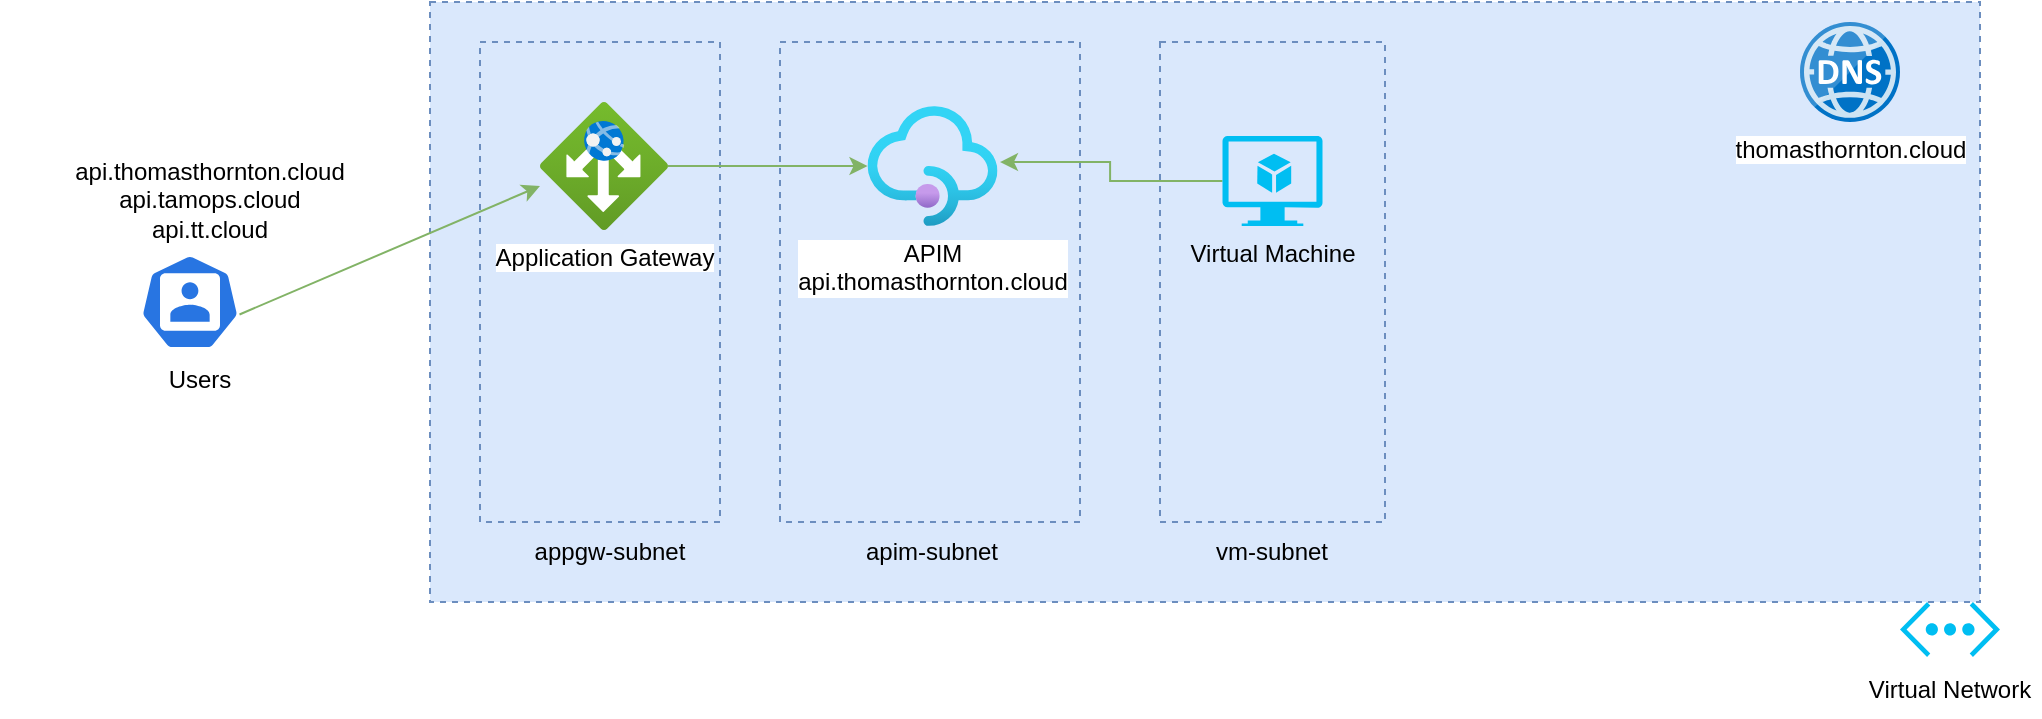<mxfile version="15.9.6" type="device" pages="2"><diagram id="u7-b3I6iT8L_hFUoAvtb" name="Page-1"><mxGraphModel dx="2247" dy="695" grid="1" gridSize="10" guides="1" tooltips="1" connect="1" arrows="1" fold="1" page="1" pageScale="1" pageWidth="827" pageHeight="1169" math="0" shadow="0"><root><mxCell id="0"/><mxCell id="1" parent="0"/><mxCell id="ZiEnvnCETBZZ9c9Qz9ut-4" value="" style="rounded=0;whiteSpace=wrap;html=1;dashed=1;fillColor=#dae8fc;strokeColor=#6c8ebf;" vertex="1" parent="1"><mxGeometry x="135" y="170" width="775" height="300" as="geometry"/></mxCell><mxCell id="ZiEnvnCETBZZ9c9Qz9ut-12" value="" style="rounded=0;whiteSpace=wrap;html=1;dashed=1;fillColor=#dae8fc;strokeColor=#6c8ebf;" vertex="1" parent="1"><mxGeometry x="310" y="190" width="150" height="240" as="geometry"/></mxCell><mxCell id="ZiEnvnCETBZZ9c9Qz9ut-1" value="" style="sketch=0;html=1;dashed=0;whitespace=wrap;fillColor=#2875E2;strokeColor=#ffffff;points=[[0.005,0.63,0],[0.1,0.2,0],[0.9,0.2,0],[0.5,0,0],[0.995,0.63,0],[0.72,0.99,0],[0.5,1,0],[0.28,0.99,0]];shape=mxgraph.kubernetes.icon;prIcon=user" vertex="1" parent="1"><mxGeometry x="-10" y="296" width="50" height="48" as="geometry"/></mxCell><mxCell id="ZiEnvnCETBZZ9c9Qz9ut-2" value="Users" style="text;html=1;strokeColor=none;fillColor=none;align=center;verticalAlign=middle;whiteSpace=wrap;rounded=0;" vertex="1" parent="1"><mxGeometry x="-10" y="344" width="60" height="30" as="geometry"/></mxCell><mxCell id="ZiEnvnCETBZZ9c9Qz9ut-3" value="" style="verticalLabelPosition=bottom;html=1;verticalAlign=top;align=center;strokeColor=none;fillColor=#00BEF2;shape=mxgraph.azure.virtual_network;pointerEvents=1;" vertex="1" parent="1"><mxGeometry x="870" y="470" width="50" height="27.5" as="geometry"/></mxCell><mxCell id="ZiEnvnCETBZZ9c9Qz9ut-5" value="Virtual Network" style="text;html=1;strokeColor=none;fillColor=none;align=center;verticalAlign=middle;whiteSpace=wrap;rounded=0;dashed=1;" vertex="1" parent="1"><mxGeometry x="850" y="500" width="90" height="27.5" as="geometry"/></mxCell><mxCell id="ZiEnvnCETBZZ9c9Qz9ut-7" value="" style="rounded=0;whiteSpace=wrap;html=1;dashed=1;fillColor=#dae8fc;strokeColor=#6c8ebf;" vertex="1" parent="1"><mxGeometry x="160" y="190" width="120" height="240" as="geometry"/></mxCell><mxCell id="ZiEnvnCETBZZ9c9Qz9ut-8" value="appgw-subnet" style="text;html=1;strokeColor=none;fillColor=none;align=center;verticalAlign=middle;whiteSpace=wrap;rounded=0;dashed=1;" vertex="1" parent="1"><mxGeometry x="180" y="430" width="90" height="30" as="geometry"/></mxCell><mxCell id="ZiEnvnCETBZZ9c9Qz9ut-19" style="edgeStyle=orthogonalEdgeStyle;rounded=0;orthogonalLoop=1;jettySize=auto;html=1;fillColor=#d5e8d4;strokeColor=#82b366;" edge="1" parent="1" source="ZiEnvnCETBZZ9c9Qz9ut-9" target="ZiEnvnCETBZZ9c9Qz9ut-11"><mxGeometry relative="1" as="geometry"/></mxCell><mxCell id="ZiEnvnCETBZZ9c9Qz9ut-9" value="Application Gateway" style="aspect=fixed;html=1;points=[];align=center;image;fontSize=12;image=img/lib/azure2/networking/Application_Gateways.svg;dashed=1;" vertex="1" parent="1"><mxGeometry x="190" y="220" width="64" height="64" as="geometry"/></mxCell><mxCell id="ZiEnvnCETBZZ9c9Qz9ut-10" value="api.thomasthornton.cloud&lt;br&gt;api.tamops.cloud&lt;br&gt;api.tt.cloud" style="text;html=1;strokeColor=none;fillColor=none;align=center;verticalAlign=middle;whiteSpace=wrap;rounded=0;dashed=1;" vertex="1" parent="1"><mxGeometry x="-80" y="254" width="210" height="30" as="geometry"/></mxCell><mxCell id="ZiEnvnCETBZZ9c9Qz9ut-11" value="APIM&lt;br&gt;api.thomasthornton.cloud" style="aspect=fixed;html=1;points=[];align=center;image;fontSize=12;image=img/lib/azure2/app_services/API_Management_Services.svg;dashed=1;" vertex="1" parent="1"><mxGeometry x="353.75" y="222" width="65" height="60" as="geometry"/></mxCell><mxCell id="ZiEnvnCETBZZ9c9Qz9ut-14" value="apim-subnet" style="text;html=1;strokeColor=none;fillColor=none;align=center;verticalAlign=middle;whiteSpace=wrap;rounded=0;dashed=1;" vertex="1" parent="1"><mxGeometry x="341.25" y="430" width="90" height="30" as="geometry"/></mxCell><mxCell id="ZiEnvnCETBZZ9c9Qz9ut-15" value="thomasthornton.cloud" style="sketch=0;aspect=fixed;html=1;points=[];align=center;image;fontSize=12;image=img/lib/mscae/DNS.svg;dashed=1;" vertex="1" parent="1"><mxGeometry x="820" y="180" width="50" height="50" as="geometry"/></mxCell><mxCell id="ZiEnvnCETBZZ9c9Qz9ut-16" value="" style="endArrow=classic;html=1;rounded=0;exitX=0.995;exitY=0.63;exitDx=0;exitDy=0;exitPerimeter=0;entryX=0;entryY=0.656;entryDx=0;entryDy=0;entryPerimeter=0;fillColor=#d5e8d4;strokeColor=#82b366;" edge="1" parent="1" source="ZiEnvnCETBZZ9c9Qz9ut-1" target="ZiEnvnCETBZZ9c9Qz9ut-9"><mxGeometry width="50" height="50" relative="1" as="geometry"><mxPoint x="390" y="370" as="sourcePoint"/><mxPoint x="440" y="320" as="targetPoint"/></mxGeometry></mxCell><mxCell id="ZiEnvnCETBZZ9c9Qz9ut-20" value="" style="rounded=0;whiteSpace=wrap;html=1;dashed=1;fillColor=#dae8fc;strokeColor=#6c8ebf;" vertex="1" parent="1"><mxGeometry x="500" y="190" width="112.5" height="240" as="geometry"/></mxCell><mxCell id="ZiEnvnCETBZZ9c9Qz9ut-22" value="vm-subnet" style="text;html=1;strokeColor=none;fillColor=none;align=center;verticalAlign=middle;whiteSpace=wrap;rounded=0;dashed=1;" vertex="1" parent="1"><mxGeometry x="511.25" y="430" width="90" height="30" as="geometry"/></mxCell><mxCell id="ZiEnvnCETBZZ9c9Qz9ut-24" style="edgeStyle=orthogonalEdgeStyle;rounded=0;orthogonalLoop=1;jettySize=auto;html=1;entryX=1.019;entryY=0.467;entryDx=0;entryDy=0;entryPerimeter=0;fillColor=#d5e8d4;strokeColor=#82b366;" edge="1" parent="1" source="ZiEnvnCETBZZ9c9Qz9ut-23" target="ZiEnvnCETBZZ9c9Qz9ut-11"><mxGeometry relative="1" as="geometry"/></mxCell><mxCell id="ZiEnvnCETBZZ9c9Qz9ut-23" value="Virtual Machine" style="verticalLabelPosition=bottom;html=1;verticalAlign=top;align=center;strokeColor=none;fillColor=#00BEF2;shape=mxgraph.azure.virtual_machine_feature;pointerEvents=1;dashed=1;" vertex="1" parent="1"><mxGeometry x="531.25" y="237" width="50" height="45" as="geometry"/></mxCell></root></mxGraphModel></diagram><diagram name="Copy of Page-1" id="MDzQBTgpgivDV6057v-a"><mxGraphModel dx="2247" dy="695" grid="1" gridSize="10" guides="1" tooltips="1" connect="1" arrows="1" fold="1" page="1" pageScale="1" pageWidth="827" pageHeight="1169" math="0" shadow="0"><root><mxCell id="eod82zgZI2CwH0lw1s5v-0"/><mxCell id="eod82zgZI2CwH0lw1s5v-1" parent="eod82zgZI2CwH0lw1s5v-0"/><mxCell id="eod82zgZI2CwH0lw1s5v-2" value="" style="rounded=0;whiteSpace=wrap;html=1;dashed=1;fillColor=#dae8fc;strokeColor=#6c8ebf;" vertex="1" parent="eod82zgZI2CwH0lw1s5v-1"><mxGeometry x="135" y="170" width="775" height="300" as="geometry"/></mxCell><mxCell id="eod82zgZI2CwH0lw1s5v-3" value="" style="rounded=0;whiteSpace=wrap;html=1;dashed=1;fillColor=#dae8fc;strokeColor=#6c8ebf;" vertex="1" parent="eod82zgZI2CwH0lw1s5v-1"><mxGeometry x="310" y="190" width="150" height="240" as="geometry"/></mxCell><mxCell id="eod82zgZI2CwH0lw1s5v-4" value="" style="sketch=0;html=1;dashed=0;whitespace=wrap;fillColor=#2875E2;strokeColor=#ffffff;points=[[0.005,0.63,0],[0.1,0.2,0],[0.9,0.2,0],[0.5,0,0],[0.995,0.63,0],[0.72,0.99,0],[0.5,1,0],[0.28,0.99,0]];shape=mxgraph.kubernetes.icon;prIcon=user" vertex="1" parent="eod82zgZI2CwH0lw1s5v-1"><mxGeometry x="-10" y="296" width="50" height="48" as="geometry"/></mxCell><mxCell id="eod82zgZI2CwH0lw1s5v-5" value="Users" style="text;html=1;strokeColor=none;fillColor=none;align=center;verticalAlign=middle;whiteSpace=wrap;rounded=0;" vertex="1" parent="eod82zgZI2CwH0lw1s5v-1"><mxGeometry x="-10" y="344" width="60" height="30" as="geometry"/></mxCell><mxCell id="eod82zgZI2CwH0lw1s5v-6" value="" style="verticalLabelPosition=bottom;html=1;verticalAlign=top;align=center;strokeColor=none;fillColor=#00BEF2;shape=mxgraph.azure.virtual_network;pointerEvents=1;" vertex="1" parent="eod82zgZI2CwH0lw1s5v-1"><mxGeometry x="870" y="470" width="50" height="27.5" as="geometry"/></mxCell><mxCell id="eod82zgZI2CwH0lw1s5v-7" value="Virtual Network" style="text;html=1;strokeColor=none;fillColor=none;align=center;verticalAlign=middle;whiteSpace=wrap;rounded=0;dashed=1;" vertex="1" parent="eod82zgZI2CwH0lw1s5v-1"><mxGeometry x="850" y="500" width="90" height="27.5" as="geometry"/></mxCell><mxCell id="eod82zgZI2CwH0lw1s5v-8" value="" style="rounded=0;whiteSpace=wrap;html=1;dashed=1;fillColor=#dae8fc;strokeColor=#6c8ebf;" vertex="1" parent="eod82zgZI2CwH0lw1s5v-1"><mxGeometry x="160" y="190" width="120" height="240" as="geometry"/></mxCell><mxCell id="eod82zgZI2CwH0lw1s5v-9" value="appgw-subnet" style="text;html=1;strokeColor=none;fillColor=none;align=center;verticalAlign=middle;whiteSpace=wrap;rounded=0;dashed=1;" vertex="1" parent="eod82zgZI2CwH0lw1s5v-1"><mxGeometry x="180" y="430" width="90" height="30" as="geometry"/></mxCell><mxCell id="eod82zgZI2CwH0lw1s5v-10" style="edgeStyle=orthogonalEdgeStyle;rounded=0;orthogonalLoop=1;jettySize=auto;html=1;fillColor=#d5e8d4;strokeColor=#82b366;" edge="1" parent="eod82zgZI2CwH0lw1s5v-1" source="eod82zgZI2CwH0lw1s5v-11" target="eod82zgZI2CwH0lw1s5v-13"><mxGeometry relative="1" as="geometry"/></mxCell><mxCell id="eod82zgZI2CwH0lw1s5v-11" value="Application Gateway" style="aspect=fixed;html=1;points=[];align=center;image;fontSize=12;image=img/lib/azure2/networking/Application_Gateways.svg;dashed=1;" vertex="1" parent="eod82zgZI2CwH0lw1s5v-1"><mxGeometry x="190" y="220" width="64" height="64" as="geometry"/></mxCell><mxCell id="eod82zgZI2CwH0lw1s5v-12" value="users-api.thomasthornton.cloud&lt;br&gt;admin-api.thomasthornton.cloud&lt;br&gt;api.thomasthornton.cloud" style="text;html=1;strokeColor=none;fillColor=none;align=center;verticalAlign=middle;whiteSpace=wrap;rounded=0;dashed=1;" vertex="1" parent="eod82zgZI2CwH0lw1s5v-1"><mxGeometry x="-80" y="254" width="210" height="30" as="geometry"/></mxCell><mxCell id="eod82zgZI2CwH0lw1s5v-13" value="APIM&lt;br&gt;api.thomasthornton.cloud" style="aspect=fixed;html=1;points=[];align=center;image;fontSize=12;image=img/lib/azure2/app_services/API_Management_Services.svg;dashed=1;" vertex="1" parent="eod82zgZI2CwH0lw1s5v-1"><mxGeometry x="353.75" y="222" width="65" height="60" as="geometry"/></mxCell><mxCell id="eod82zgZI2CwH0lw1s5v-14" value="apim-subnet" style="text;html=1;strokeColor=none;fillColor=none;align=center;verticalAlign=middle;whiteSpace=wrap;rounded=0;dashed=1;" vertex="1" parent="eod82zgZI2CwH0lw1s5v-1"><mxGeometry x="341.25" y="430" width="90" height="30" as="geometry"/></mxCell><mxCell id="eod82zgZI2CwH0lw1s5v-15" value="thomasthornton.cloud" style="sketch=0;aspect=fixed;html=1;points=[];align=center;image;fontSize=12;image=img/lib/mscae/DNS.svg;dashed=1;" vertex="1" parent="eod82zgZI2CwH0lw1s5v-1"><mxGeometry x="820" y="180" width="50" height="50" as="geometry"/></mxCell><mxCell id="eod82zgZI2CwH0lw1s5v-16" value="" style="endArrow=classic;html=1;rounded=0;exitX=0.995;exitY=0.63;exitDx=0;exitDy=0;exitPerimeter=0;entryX=0;entryY=0.656;entryDx=0;entryDy=0;entryPerimeter=0;fillColor=#d5e8d4;strokeColor=#82b366;" edge="1" parent="eod82zgZI2CwH0lw1s5v-1" source="eod82zgZI2CwH0lw1s5v-4" target="eod82zgZI2CwH0lw1s5v-11"><mxGeometry width="50" height="50" relative="1" as="geometry"><mxPoint x="390" y="370" as="sourcePoint"/><mxPoint x="440" y="320" as="targetPoint"/></mxGeometry></mxCell><mxCell id="eod82zgZI2CwH0lw1s5v-17" value="" style="rounded=0;whiteSpace=wrap;html=1;dashed=1;fillColor=#dae8fc;strokeColor=#6c8ebf;" vertex="1" parent="eod82zgZI2CwH0lw1s5v-1"><mxGeometry x="500" y="190" width="112.5" height="240" as="geometry"/></mxCell><mxCell id="eod82zgZI2CwH0lw1s5v-18" value="vm-subnet" style="text;html=1;strokeColor=none;fillColor=none;align=center;verticalAlign=middle;whiteSpace=wrap;rounded=0;dashed=1;" vertex="1" parent="eod82zgZI2CwH0lw1s5v-1"><mxGeometry x="511.25" y="430" width="90" height="30" as="geometry"/></mxCell><mxCell id="eod82zgZI2CwH0lw1s5v-19" style="edgeStyle=orthogonalEdgeStyle;rounded=0;orthogonalLoop=1;jettySize=auto;html=1;entryX=1.019;entryY=0.467;entryDx=0;entryDy=0;entryPerimeter=0;fillColor=#d5e8d4;strokeColor=#82b366;" edge="1" parent="eod82zgZI2CwH0lw1s5v-1" source="eod82zgZI2CwH0lw1s5v-20" target="eod82zgZI2CwH0lw1s5v-13"><mxGeometry relative="1" as="geometry"/></mxCell><mxCell id="eod82zgZI2CwH0lw1s5v-20" value="Virtual Machine" style="verticalLabelPosition=bottom;html=1;verticalAlign=top;align=center;strokeColor=none;fillColor=#00BEF2;shape=mxgraph.azure.virtual_machine_feature;pointerEvents=1;dashed=1;" vertex="1" parent="eod82zgZI2CwH0lw1s5v-1"><mxGeometry x="531.25" y="237" width="50" height="45" as="geometry"/></mxCell></root></mxGraphModel></diagram></mxfile>